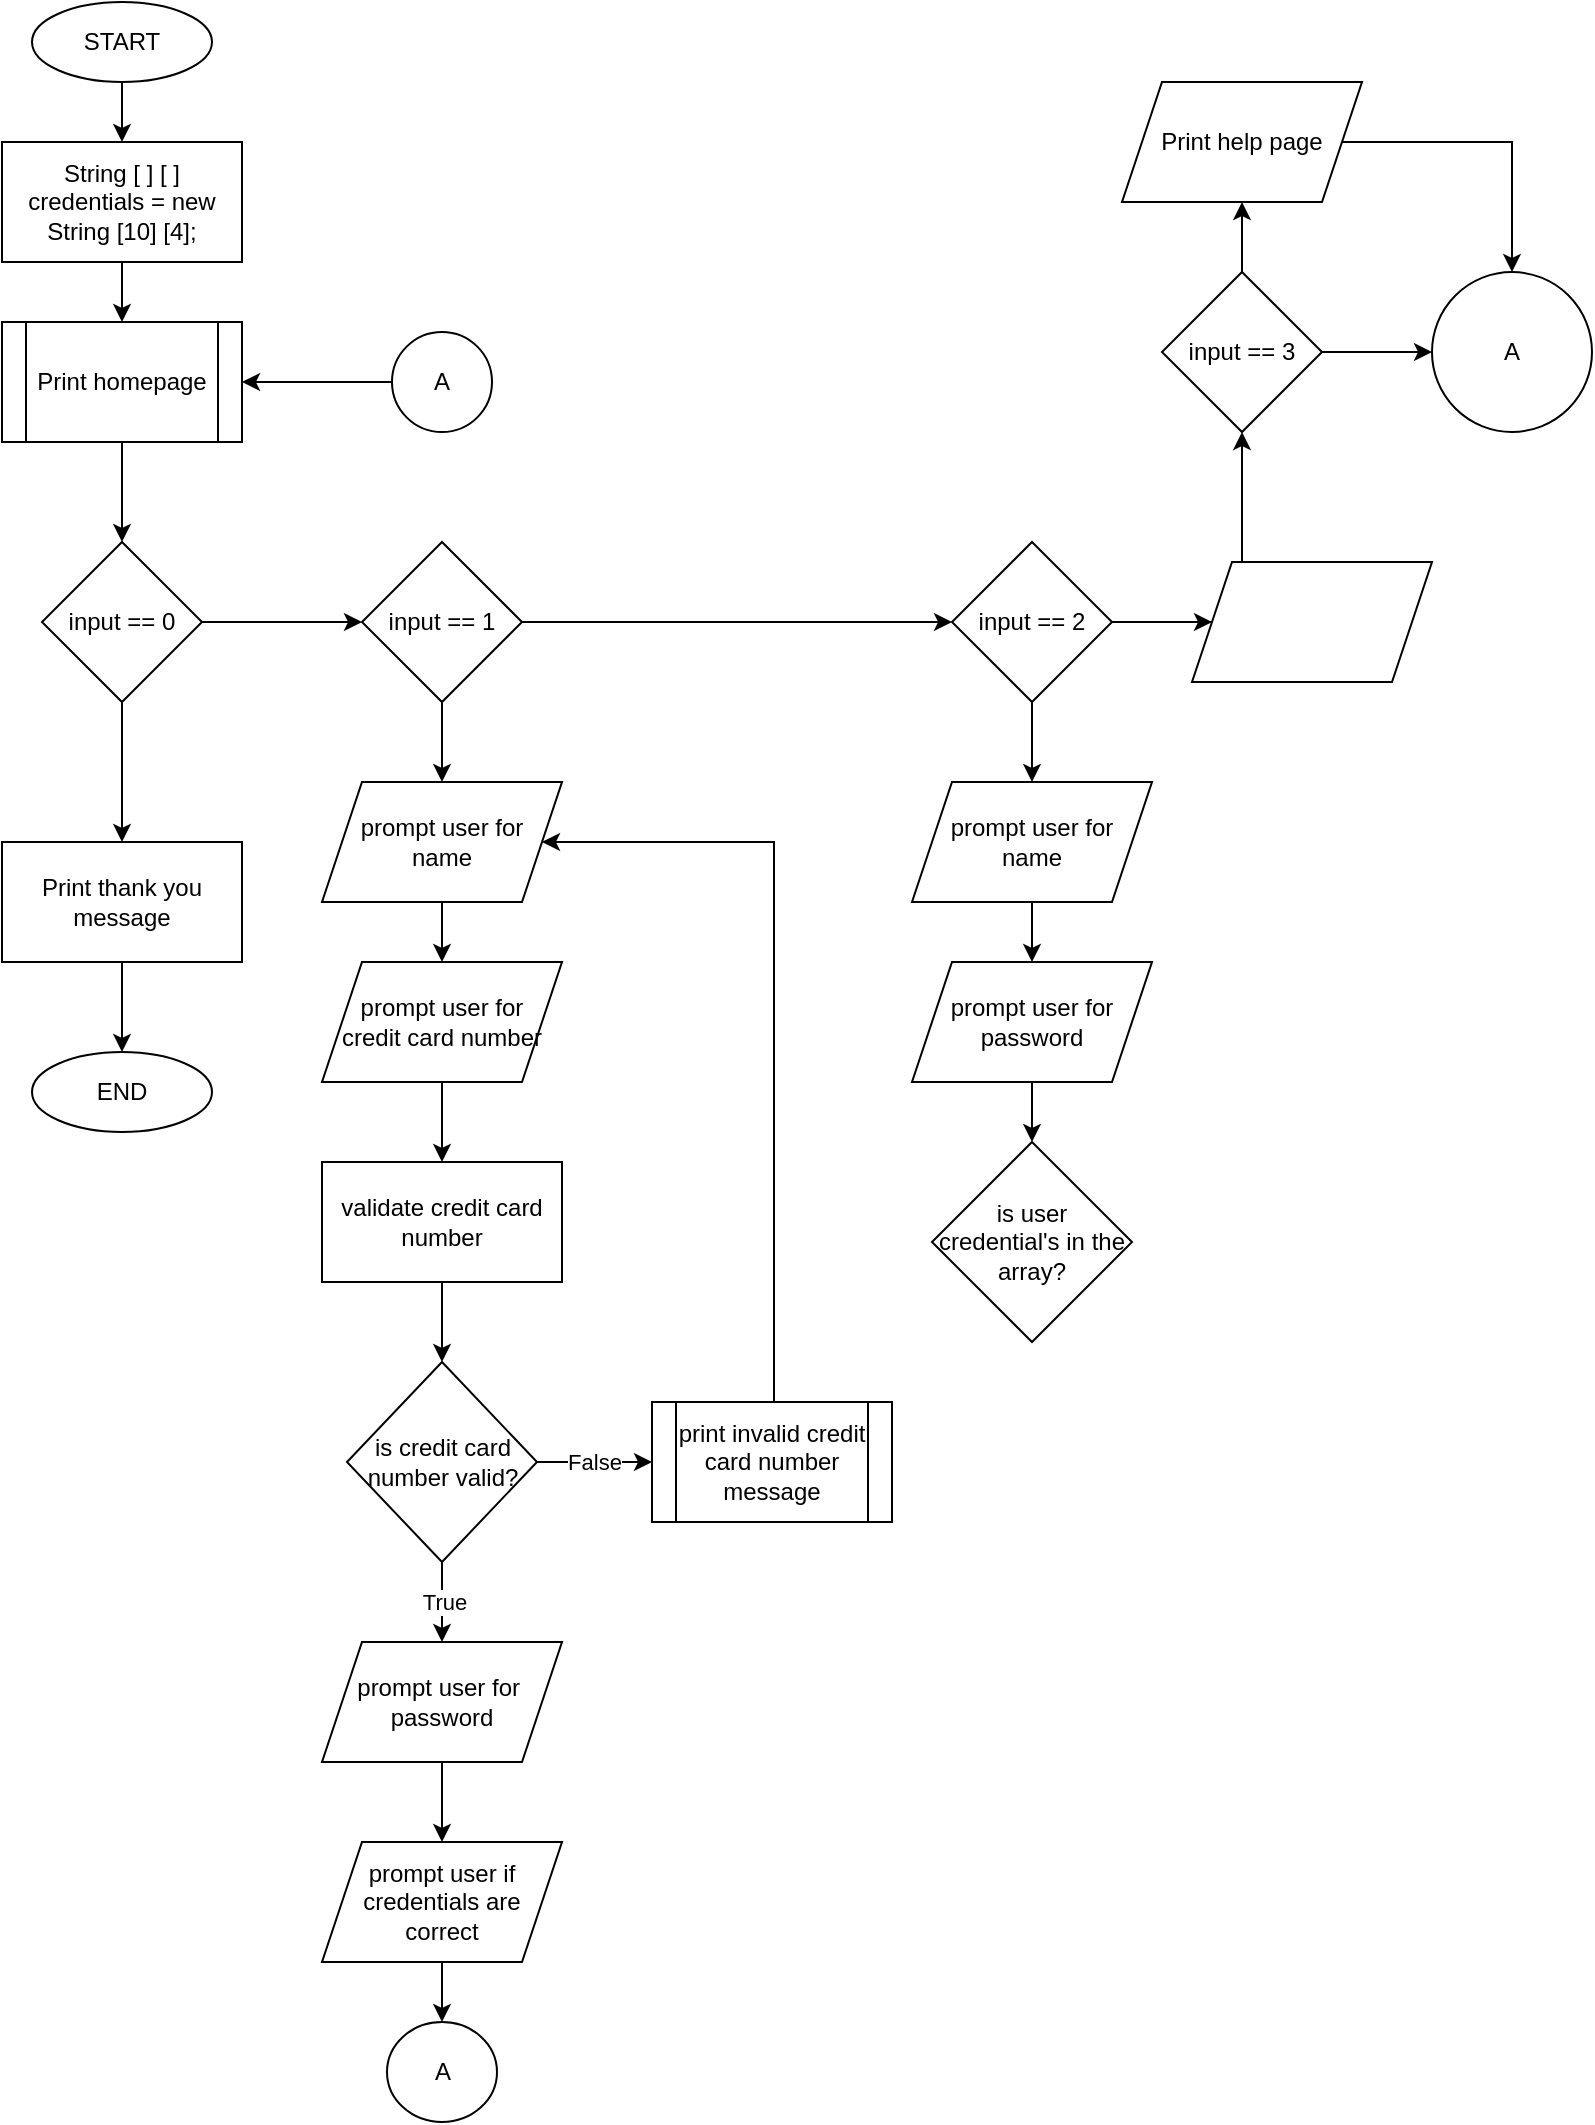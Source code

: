 <mxfile version="21.3.8" type="github">
  <diagram id="C5RBs43oDa-KdzZeNtuy" name="Page-1">
    <mxGraphModel dx="1674" dy="800" grid="1" gridSize="10" guides="1" tooltips="1" connect="1" arrows="1" fold="1" page="1" pageScale="1" pageWidth="827" pageHeight="1169" math="0" shadow="0">
      <root>
        <mxCell id="WIyWlLk6GJQsqaUBKTNV-0" />
        <mxCell id="WIyWlLk6GJQsqaUBKTNV-1" parent="WIyWlLk6GJQsqaUBKTNV-0" />
        <mxCell id="xewsJjiK1BAN4hkDJKhY-4" value="" style="edgeStyle=orthogonalEdgeStyle;rounded=0;orthogonalLoop=1;jettySize=auto;html=1;" parent="WIyWlLk6GJQsqaUBKTNV-1" source="xewsJjiK1BAN4hkDJKhY-1" target="xewsJjiK1BAN4hkDJKhY-3" edge="1">
          <mxGeometry relative="1" as="geometry" />
        </mxCell>
        <mxCell id="xewsJjiK1BAN4hkDJKhY-1" value="START" style="ellipse;whiteSpace=wrap;html=1;" parent="WIyWlLk6GJQsqaUBKTNV-1" vertex="1">
          <mxGeometry x="30" y="20" width="90" height="40" as="geometry" />
        </mxCell>
        <mxCell id="xewsJjiK1BAN4hkDJKhY-2" value="END" style="ellipse;whiteSpace=wrap;html=1;" parent="WIyWlLk6GJQsqaUBKTNV-1" vertex="1">
          <mxGeometry x="30" y="545" width="90" height="40" as="geometry" />
        </mxCell>
        <mxCell id="xewsJjiK1BAN4hkDJKhY-6" value="" style="edgeStyle=orthogonalEdgeStyle;rounded=0;orthogonalLoop=1;jettySize=auto;html=1;" parent="WIyWlLk6GJQsqaUBKTNV-1" source="xewsJjiK1BAN4hkDJKhY-3" target="xewsJjiK1BAN4hkDJKhY-5" edge="1">
          <mxGeometry relative="1" as="geometry" />
        </mxCell>
        <mxCell id="xewsJjiK1BAN4hkDJKhY-3" value="String [ ] [ ] credentials = new String [10] [4];" style="whiteSpace=wrap;html=1;" parent="WIyWlLk6GJQsqaUBKTNV-1" vertex="1">
          <mxGeometry x="15" y="90" width="120" height="60" as="geometry" />
        </mxCell>
        <mxCell id="xewsJjiK1BAN4hkDJKhY-8" value="" style="edgeStyle=orthogonalEdgeStyle;rounded=0;orthogonalLoop=1;jettySize=auto;html=1;" parent="WIyWlLk6GJQsqaUBKTNV-1" source="xewsJjiK1BAN4hkDJKhY-5" target="xewsJjiK1BAN4hkDJKhY-7" edge="1">
          <mxGeometry relative="1" as="geometry" />
        </mxCell>
        <mxCell id="xewsJjiK1BAN4hkDJKhY-5" value="Print homepage" style="shape=process;whiteSpace=wrap;html=1;backgroundOutline=1;" parent="WIyWlLk6GJQsqaUBKTNV-1" vertex="1">
          <mxGeometry x="15" y="180" width="120" height="60" as="geometry" />
        </mxCell>
        <mxCell id="xewsJjiK1BAN4hkDJKhY-10" value="" style="edgeStyle=orthogonalEdgeStyle;rounded=0;orthogonalLoop=1;jettySize=auto;html=1;" parent="WIyWlLk6GJQsqaUBKTNV-1" source="xewsJjiK1BAN4hkDJKhY-7" target="xewsJjiK1BAN4hkDJKhY-9" edge="1">
          <mxGeometry relative="1" as="geometry" />
        </mxCell>
        <mxCell id="xewsJjiK1BAN4hkDJKhY-16" value="" style="edgeStyle=orthogonalEdgeStyle;rounded=0;orthogonalLoop=1;jettySize=auto;html=1;" parent="WIyWlLk6GJQsqaUBKTNV-1" source="xewsJjiK1BAN4hkDJKhY-7" target="xewsJjiK1BAN4hkDJKhY-15" edge="1">
          <mxGeometry relative="1" as="geometry" />
        </mxCell>
        <mxCell id="xewsJjiK1BAN4hkDJKhY-7" value="input == 0" style="rhombus;whiteSpace=wrap;html=1;" parent="WIyWlLk6GJQsqaUBKTNV-1" vertex="1">
          <mxGeometry x="35" y="290" width="80" height="80" as="geometry" />
        </mxCell>
        <mxCell id="xewsJjiK1BAN4hkDJKhY-12" value="" style="edgeStyle=orthogonalEdgeStyle;rounded=0;orthogonalLoop=1;jettySize=auto;html=1;" parent="WIyWlLk6GJQsqaUBKTNV-1" source="xewsJjiK1BAN4hkDJKhY-9" target="xewsJjiK1BAN4hkDJKhY-11" edge="1">
          <mxGeometry relative="1" as="geometry" />
        </mxCell>
        <mxCell id="xewsJjiK1BAN4hkDJKhY-23" value="" style="edgeStyle=orthogonalEdgeStyle;rounded=0;orthogonalLoop=1;jettySize=auto;html=1;" parent="WIyWlLk6GJQsqaUBKTNV-1" source="xewsJjiK1BAN4hkDJKhY-9" target="xewsJjiK1BAN4hkDJKhY-20" edge="1">
          <mxGeometry relative="1" as="geometry" />
        </mxCell>
        <mxCell id="xewsJjiK1BAN4hkDJKhY-9" value="input == 1" style="rhombus;whiteSpace=wrap;html=1;" parent="WIyWlLk6GJQsqaUBKTNV-1" vertex="1">
          <mxGeometry x="195" y="290" width="80" height="80" as="geometry" />
        </mxCell>
        <mxCell id="xewsJjiK1BAN4hkDJKhY-14" value="" style="edgeStyle=orthogonalEdgeStyle;rounded=0;orthogonalLoop=1;jettySize=auto;html=1;" parent="WIyWlLk6GJQsqaUBKTNV-1" source="xewsJjiK1BAN4hkDJKhY-11" target="xewsJjiK1BAN4hkDJKhY-13" edge="1">
          <mxGeometry relative="1" as="geometry" />
        </mxCell>
        <mxCell id="xewsJjiK1BAN4hkDJKhY-24" value="" style="edgeStyle=orthogonalEdgeStyle;rounded=0;orthogonalLoop=1;jettySize=auto;html=1;" parent="WIyWlLk6GJQsqaUBKTNV-1" source="xewsJjiK1BAN4hkDJKhY-11" target="xewsJjiK1BAN4hkDJKhY-21" edge="1">
          <mxGeometry relative="1" as="geometry" />
        </mxCell>
        <mxCell id="NZ0IdaPAbxp2bUdvrzzP-13" value="" style="edgeStyle=orthogonalEdgeStyle;rounded=0;orthogonalLoop=1;jettySize=auto;html=1;" edge="1" parent="WIyWlLk6GJQsqaUBKTNV-1" source="xewsJjiK1BAN4hkDJKhY-11" target="NZ0IdaPAbxp2bUdvrzzP-12">
          <mxGeometry relative="1" as="geometry" />
        </mxCell>
        <mxCell id="xewsJjiK1BAN4hkDJKhY-11" value="input == 2" style="rhombus;whiteSpace=wrap;html=1;" parent="WIyWlLk6GJQsqaUBKTNV-1" vertex="1">
          <mxGeometry x="490" y="290" width="80" height="80" as="geometry" />
        </mxCell>
        <mxCell id="xewsJjiK1BAN4hkDJKhY-25" value="" style="edgeStyle=orthogonalEdgeStyle;rounded=0;orthogonalLoop=1;jettySize=auto;html=1;" parent="WIyWlLk6GJQsqaUBKTNV-1" source="xewsJjiK1BAN4hkDJKhY-13" target="xewsJjiK1BAN4hkDJKhY-22" edge="1">
          <mxGeometry relative="1" as="geometry" />
        </mxCell>
        <mxCell id="xewsJjiK1BAN4hkDJKhY-32" value="" style="edgeStyle=orthogonalEdgeStyle;rounded=0;orthogonalLoop=1;jettySize=auto;html=1;" parent="WIyWlLk6GJQsqaUBKTNV-1" source="xewsJjiK1BAN4hkDJKhY-13" target="xewsJjiK1BAN4hkDJKhY-30" edge="1">
          <mxGeometry relative="1" as="geometry" />
        </mxCell>
        <mxCell id="xewsJjiK1BAN4hkDJKhY-13" value="input == 3" style="rhombus;whiteSpace=wrap;html=1;" parent="WIyWlLk6GJQsqaUBKTNV-1" vertex="1">
          <mxGeometry x="595" y="155" width="80" height="80" as="geometry" />
        </mxCell>
        <mxCell id="xewsJjiK1BAN4hkDJKhY-17" value="" style="edgeStyle=orthogonalEdgeStyle;rounded=0;orthogonalLoop=1;jettySize=auto;html=1;" parent="WIyWlLk6GJQsqaUBKTNV-1" source="xewsJjiK1BAN4hkDJKhY-15" target="xewsJjiK1BAN4hkDJKhY-2" edge="1">
          <mxGeometry relative="1" as="geometry" />
        </mxCell>
        <mxCell id="xewsJjiK1BAN4hkDJKhY-15" value="Print thank you message" style="whiteSpace=wrap;html=1;" parent="WIyWlLk6GJQsqaUBKTNV-1" vertex="1">
          <mxGeometry x="15" y="440" width="120" height="60" as="geometry" />
        </mxCell>
        <mxCell id="NZ0IdaPAbxp2bUdvrzzP-1" value="" style="edgeStyle=orthogonalEdgeStyle;rounded=0;orthogonalLoop=1;jettySize=auto;html=1;" edge="1" parent="WIyWlLk6GJQsqaUBKTNV-1" source="xewsJjiK1BAN4hkDJKhY-20" target="NZ0IdaPAbxp2bUdvrzzP-0">
          <mxGeometry relative="1" as="geometry" />
        </mxCell>
        <mxCell id="xewsJjiK1BAN4hkDJKhY-20" value="prompt user for&lt;br&gt;name" style="shape=parallelogram;perimeter=parallelogramPerimeter;whiteSpace=wrap;html=1;fixedSize=1;" parent="WIyWlLk6GJQsqaUBKTNV-1" vertex="1">
          <mxGeometry x="175" y="410" width="120" height="60" as="geometry" />
        </mxCell>
        <mxCell id="xewsJjiK1BAN4hkDJKhY-21" value="" style="shape=parallelogram;perimeter=parallelogramPerimeter;whiteSpace=wrap;html=1;fixedSize=1;" parent="WIyWlLk6GJQsqaUBKTNV-1" vertex="1">
          <mxGeometry x="610" y="300" width="120" height="60" as="geometry" />
        </mxCell>
        <mxCell id="xewsJjiK1BAN4hkDJKhY-31" value="" style="edgeStyle=orthogonalEdgeStyle;rounded=0;orthogonalLoop=1;jettySize=auto;html=1;" parent="WIyWlLk6GJQsqaUBKTNV-1" source="xewsJjiK1BAN4hkDJKhY-22" target="xewsJjiK1BAN4hkDJKhY-30" edge="1">
          <mxGeometry relative="1" as="geometry" />
        </mxCell>
        <mxCell id="xewsJjiK1BAN4hkDJKhY-22" value="Print help page" style="shape=parallelogram;perimeter=parallelogramPerimeter;whiteSpace=wrap;html=1;fixedSize=1;" parent="WIyWlLk6GJQsqaUBKTNV-1" vertex="1">
          <mxGeometry x="575" y="60" width="120" height="60" as="geometry" />
        </mxCell>
        <mxCell id="xewsJjiK1BAN4hkDJKhY-27" value="" style="edgeStyle=orthogonalEdgeStyle;rounded=0;orthogonalLoop=1;jettySize=auto;html=1;" parent="WIyWlLk6GJQsqaUBKTNV-1" source="xewsJjiK1BAN4hkDJKhY-26" target="xewsJjiK1BAN4hkDJKhY-5" edge="1">
          <mxGeometry relative="1" as="geometry" />
        </mxCell>
        <mxCell id="xewsJjiK1BAN4hkDJKhY-26" value="A" style="ellipse;whiteSpace=wrap;html=1;aspect=fixed;" parent="WIyWlLk6GJQsqaUBKTNV-1" vertex="1">
          <mxGeometry x="210" y="185" width="50" height="50" as="geometry" />
        </mxCell>
        <mxCell id="xewsJjiK1BAN4hkDJKhY-30" value="A" style="ellipse;whiteSpace=wrap;html=1;" parent="WIyWlLk6GJQsqaUBKTNV-1" vertex="1">
          <mxGeometry x="730" y="155" width="80" height="80" as="geometry" />
        </mxCell>
        <mxCell id="NZ0IdaPAbxp2bUdvrzzP-3" value="" style="edgeStyle=orthogonalEdgeStyle;rounded=0;orthogonalLoop=1;jettySize=auto;html=1;" edge="1" parent="WIyWlLk6GJQsqaUBKTNV-1" source="NZ0IdaPAbxp2bUdvrzzP-0" target="NZ0IdaPAbxp2bUdvrzzP-2">
          <mxGeometry relative="1" as="geometry" />
        </mxCell>
        <mxCell id="NZ0IdaPAbxp2bUdvrzzP-0" value="prompt user for&lt;br&gt;credit card number" style="shape=parallelogram;perimeter=parallelogramPerimeter;whiteSpace=wrap;html=1;fixedSize=1;" vertex="1" parent="WIyWlLk6GJQsqaUBKTNV-1">
          <mxGeometry x="175" y="500" width="120" height="60" as="geometry" />
        </mxCell>
        <mxCell id="NZ0IdaPAbxp2bUdvrzzP-5" value="" style="edgeStyle=orthogonalEdgeStyle;rounded=0;orthogonalLoop=1;jettySize=auto;html=1;" edge="1" parent="WIyWlLk6GJQsqaUBKTNV-1" source="NZ0IdaPAbxp2bUdvrzzP-2" target="NZ0IdaPAbxp2bUdvrzzP-4">
          <mxGeometry relative="1" as="geometry" />
        </mxCell>
        <mxCell id="NZ0IdaPAbxp2bUdvrzzP-2" value="validate credit card number" style="whiteSpace=wrap;html=1;" vertex="1" parent="WIyWlLk6GJQsqaUBKTNV-1">
          <mxGeometry x="175" y="600" width="120" height="60" as="geometry" />
        </mxCell>
        <mxCell id="NZ0IdaPAbxp2bUdvrzzP-7" value="False" style="edgeStyle=orthogonalEdgeStyle;rounded=0;orthogonalLoop=1;jettySize=auto;html=1;" edge="1" parent="WIyWlLk6GJQsqaUBKTNV-1" source="NZ0IdaPAbxp2bUdvrzzP-4">
          <mxGeometry relative="1" as="geometry">
            <mxPoint x="340" y="750" as="targetPoint" />
          </mxGeometry>
        </mxCell>
        <mxCell id="NZ0IdaPAbxp2bUdvrzzP-9" value="True" style="edgeStyle=orthogonalEdgeStyle;rounded=0;orthogonalLoop=1;jettySize=auto;html=1;" edge="1" parent="WIyWlLk6GJQsqaUBKTNV-1" source="NZ0IdaPAbxp2bUdvrzzP-4">
          <mxGeometry relative="1" as="geometry">
            <mxPoint x="235" y="840" as="targetPoint" />
          </mxGeometry>
        </mxCell>
        <mxCell id="NZ0IdaPAbxp2bUdvrzzP-4" value="is credit card number valid?" style="rhombus;whiteSpace=wrap;html=1;" vertex="1" parent="WIyWlLk6GJQsqaUBKTNV-1">
          <mxGeometry x="187.5" y="700" width="95" height="100" as="geometry" />
        </mxCell>
        <mxCell id="NZ0IdaPAbxp2bUdvrzzP-23" value="" style="edgeStyle=orthogonalEdgeStyle;rounded=0;orthogonalLoop=1;jettySize=auto;html=1;" edge="1" parent="WIyWlLk6GJQsqaUBKTNV-1" source="NZ0IdaPAbxp2bUdvrzzP-12" target="NZ0IdaPAbxp2bUdvrzzP-22">
          <mxGeometry relative="1" as="geometry" />
        </mxCell>
        <mxCell id="NZ0IdaPAbxp2bUdvrzzP-12" value="prompt user for&lt;br&gt;name" style="shape=parallelogram;perimeter=parallelogramPerimeter;whiteSpace=wrap;html=1;fixedSize=1;" vertex="1" parent="WIyWlLk6GJQsqaUBKTNV-1">
          <mxGeometry x="470" y="410" width="120" height="60" as="geometry" />
        </mxCell>
        <mxCell id="NZ0IdaPAbxp2bUdvrzzP-18" value="" style="edgeStyle=orthogonalEdgeStyle;rounded=0;orthogonalLoop=1;jettySize=auto;html=1;" edge="1" parent="WIyWlLk6GJQsqaUBKTNV-1" source="NZ0IdaPAbxp2bUdvrzzP-14">
          <mxGeometry relative="1" as="geometry">
            <mxPoint x="235" y="940" as="targetPoint" />
          </mxGeometry>
        </mxCell>
        <mxCell id="NZ0IdaPAbxp2bUdvrzzP-14" value="prompt user for&amp;nbsp;&lt;br&gt;password" style="shape=parallelogram;perimeter=parallelogramPerimeter;whiteSpace=wrap;html=1;fixedSize=1;" vertex="1" parent="WIyWlLk6GJQsqaUBKTNV-1">
          <mxGeometry x="175" y="840" width="120" height="60" as="geometry" />
        </mxCell>
        <mxCell id="NZ0IdaPAbxp2bUdvrzzP-16" style="edgeStyle=orthogonalEdgeStyle;rounded=0;orthogonalLoop=1;jettySize=auto;html=1;exitX=0.5;exitY=0;exitDx=0;exitDy=0;entryX=1;entryY=0.5;entryDx=0;entryDy=0;" edge="1" parent="WIyWlLk6GJQsqaUBKTNV-1" source="NZ0IdaPAbxp2bUdvrzzP-15" target="xewsJjiK1BAN4hkDJKhY-20">
          <mxGeometry relative="1" as="geometry">
            <mxPoint x="400" y="430" as="targetPoint" />
            <Array as="points">
              <mxPoint x="401" y="720" />
              <mxPoint x="401" y="440" />
            </Array>
          </mxGeometry>
        </mxCell>
        <mxCell id="NZ0IdaPAbxp2bUdvrzzP-15" value="print invalid credit&lt;br&gt;card number message" style="shape=process;whiteSpace=wrap;html=1;backgroundOutline=1;" vertex="1" parent="WIyWlLk6GJQsqaUBKTNV-1">
          <mxGeometry x="340" y="720" width="120" height="60" as="geometry" />
        </mxCell>
        <mxCell id="NZ0IdaPAbxp2bUdvrzzP-21" value="" style="edgeStyle=orthogonalEdgeStyle;rounded=0;orthogonalLoop=1;jettySize=auto;html=1;" edge="1" parent="WIyWlLk6GJQsqaUBKTNV-1" source="NZ0IdaPAbxp2bUdvrzzP-19" target="NZ0IdaPAbxp2bUdvrzzP-20">
          <mxGeometry relative="1" as="geometry" />
        </mxCell>
        <mxCell id="NZ0IdaPAbxp2bUdvrzzP-19" value="prompt user if&lt;br&gt;credentials are correct" style="shape=parallelogram;perimeter=parallelogramPerimeter;whiteSpace=wrap;html=1;fixedSize=1;" vertex="1" parent="WIyWlLk6GJQsqaUBKTNV-1">
          <mxGeometry x="175" y="940" width="120" height="60" as="geometry" />
        </mxCell>
        <mxCell id="NZ0IdaPAbxp2bUdvrzzP-20" value="A" style="ellipse;whiteSpace=wrap;html=1;" vertex="1" parent="WIyWlLk6GJQsqaUBKTNV-1">
          <mxGeometry x="207.5" y="1030" width="55" height="50" as="geometry" />
        </mxCell>
        <mxCell id="NZ0IdaPAbxp2bUdvrzzP-25" value="" style="edgeStyle=orthogonalEdgeStyle;rounded=0;orthogonalLoop=1;jettySize=auto;html=1;" edge="1" parent="WIyWlLk6GJQsqaUBKTNV-1" source="NZ0IdaPAbxp2bUdvrzzP-22" target="NZ0IdaPAbxp2bUdvrzzP-24">
          <mxGeometry relative="1" as="geometry" />
        </mxCell>
        <mxCell id="NZ0IdaPAbxp2bUdvrzzP-22" value="prompt user for password" style="shape=parallelogram;perimeter=parallelogramPerimeter;whiteSpace=wrap;html=1;fixedSize=1;" vertex="1" parent="WIyWlLk6GJQsqaUBKTNV-1">
          <mxGeometry x="470" y="500" width="120" height="60" as="geometry" />
        </mxCell>
        <mxCell id="NZ0IdaPAbxp2bUdvrzzP-24" value="is user credential&#39;s in the array?" style="rhombus;whiteSpace=wrap;html=1;" vertex="1" parent="WIyWlLk6GJQsqaUBKTNV-1">
          <mxGeometry x="480" y="590" width="100" height="100" as="geometry" />
        </mxCell>
      </root>
    </mxGraphModel>
  </diagram>
</mxfile>

